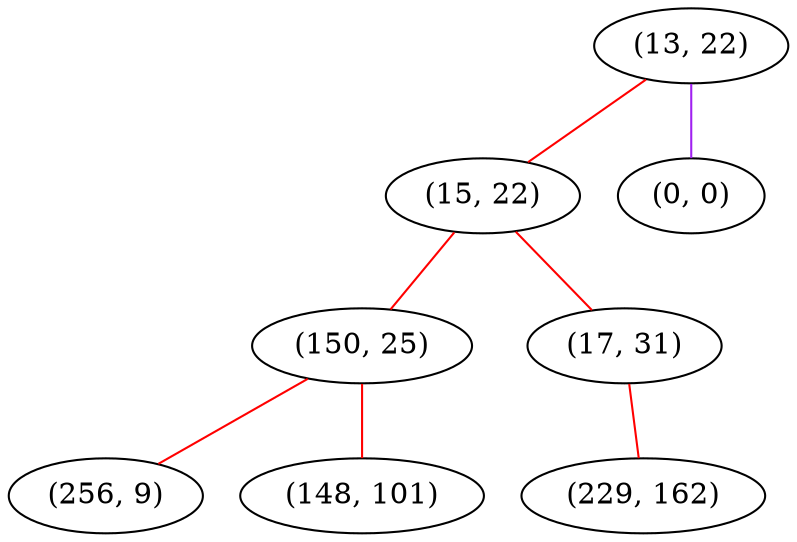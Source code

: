 graph "" {
"(13, 22)";
"(15, 22)";
"(0, 0)";
"(150, 25)";
"(17, 31)";
"(256, 9)";
"(148, 101)";
"(229, 162)";
"(13, 22)" -- "(15, 22)"  [color=red, key=0, weight=1];
"(13, 22)" -- "(0, 0)"  [color=purple, key=0, weight=4];
"(15, 22)" -- "(150, 25)"  [color=red, key=0, weight=1];
"(15, 22)" -- "(17, 31)"  [color=red, key=0, weight=1];
"(150, 25)" -- "(148, 101)"  [color=red, key=0, weight=1];
"(150, 25)" -- "(256, 9)"  [color=red, key=0, weight=1];
"(17, 31)" -- "(229, 162)"  [color=red, key=0, weight=1];
}
